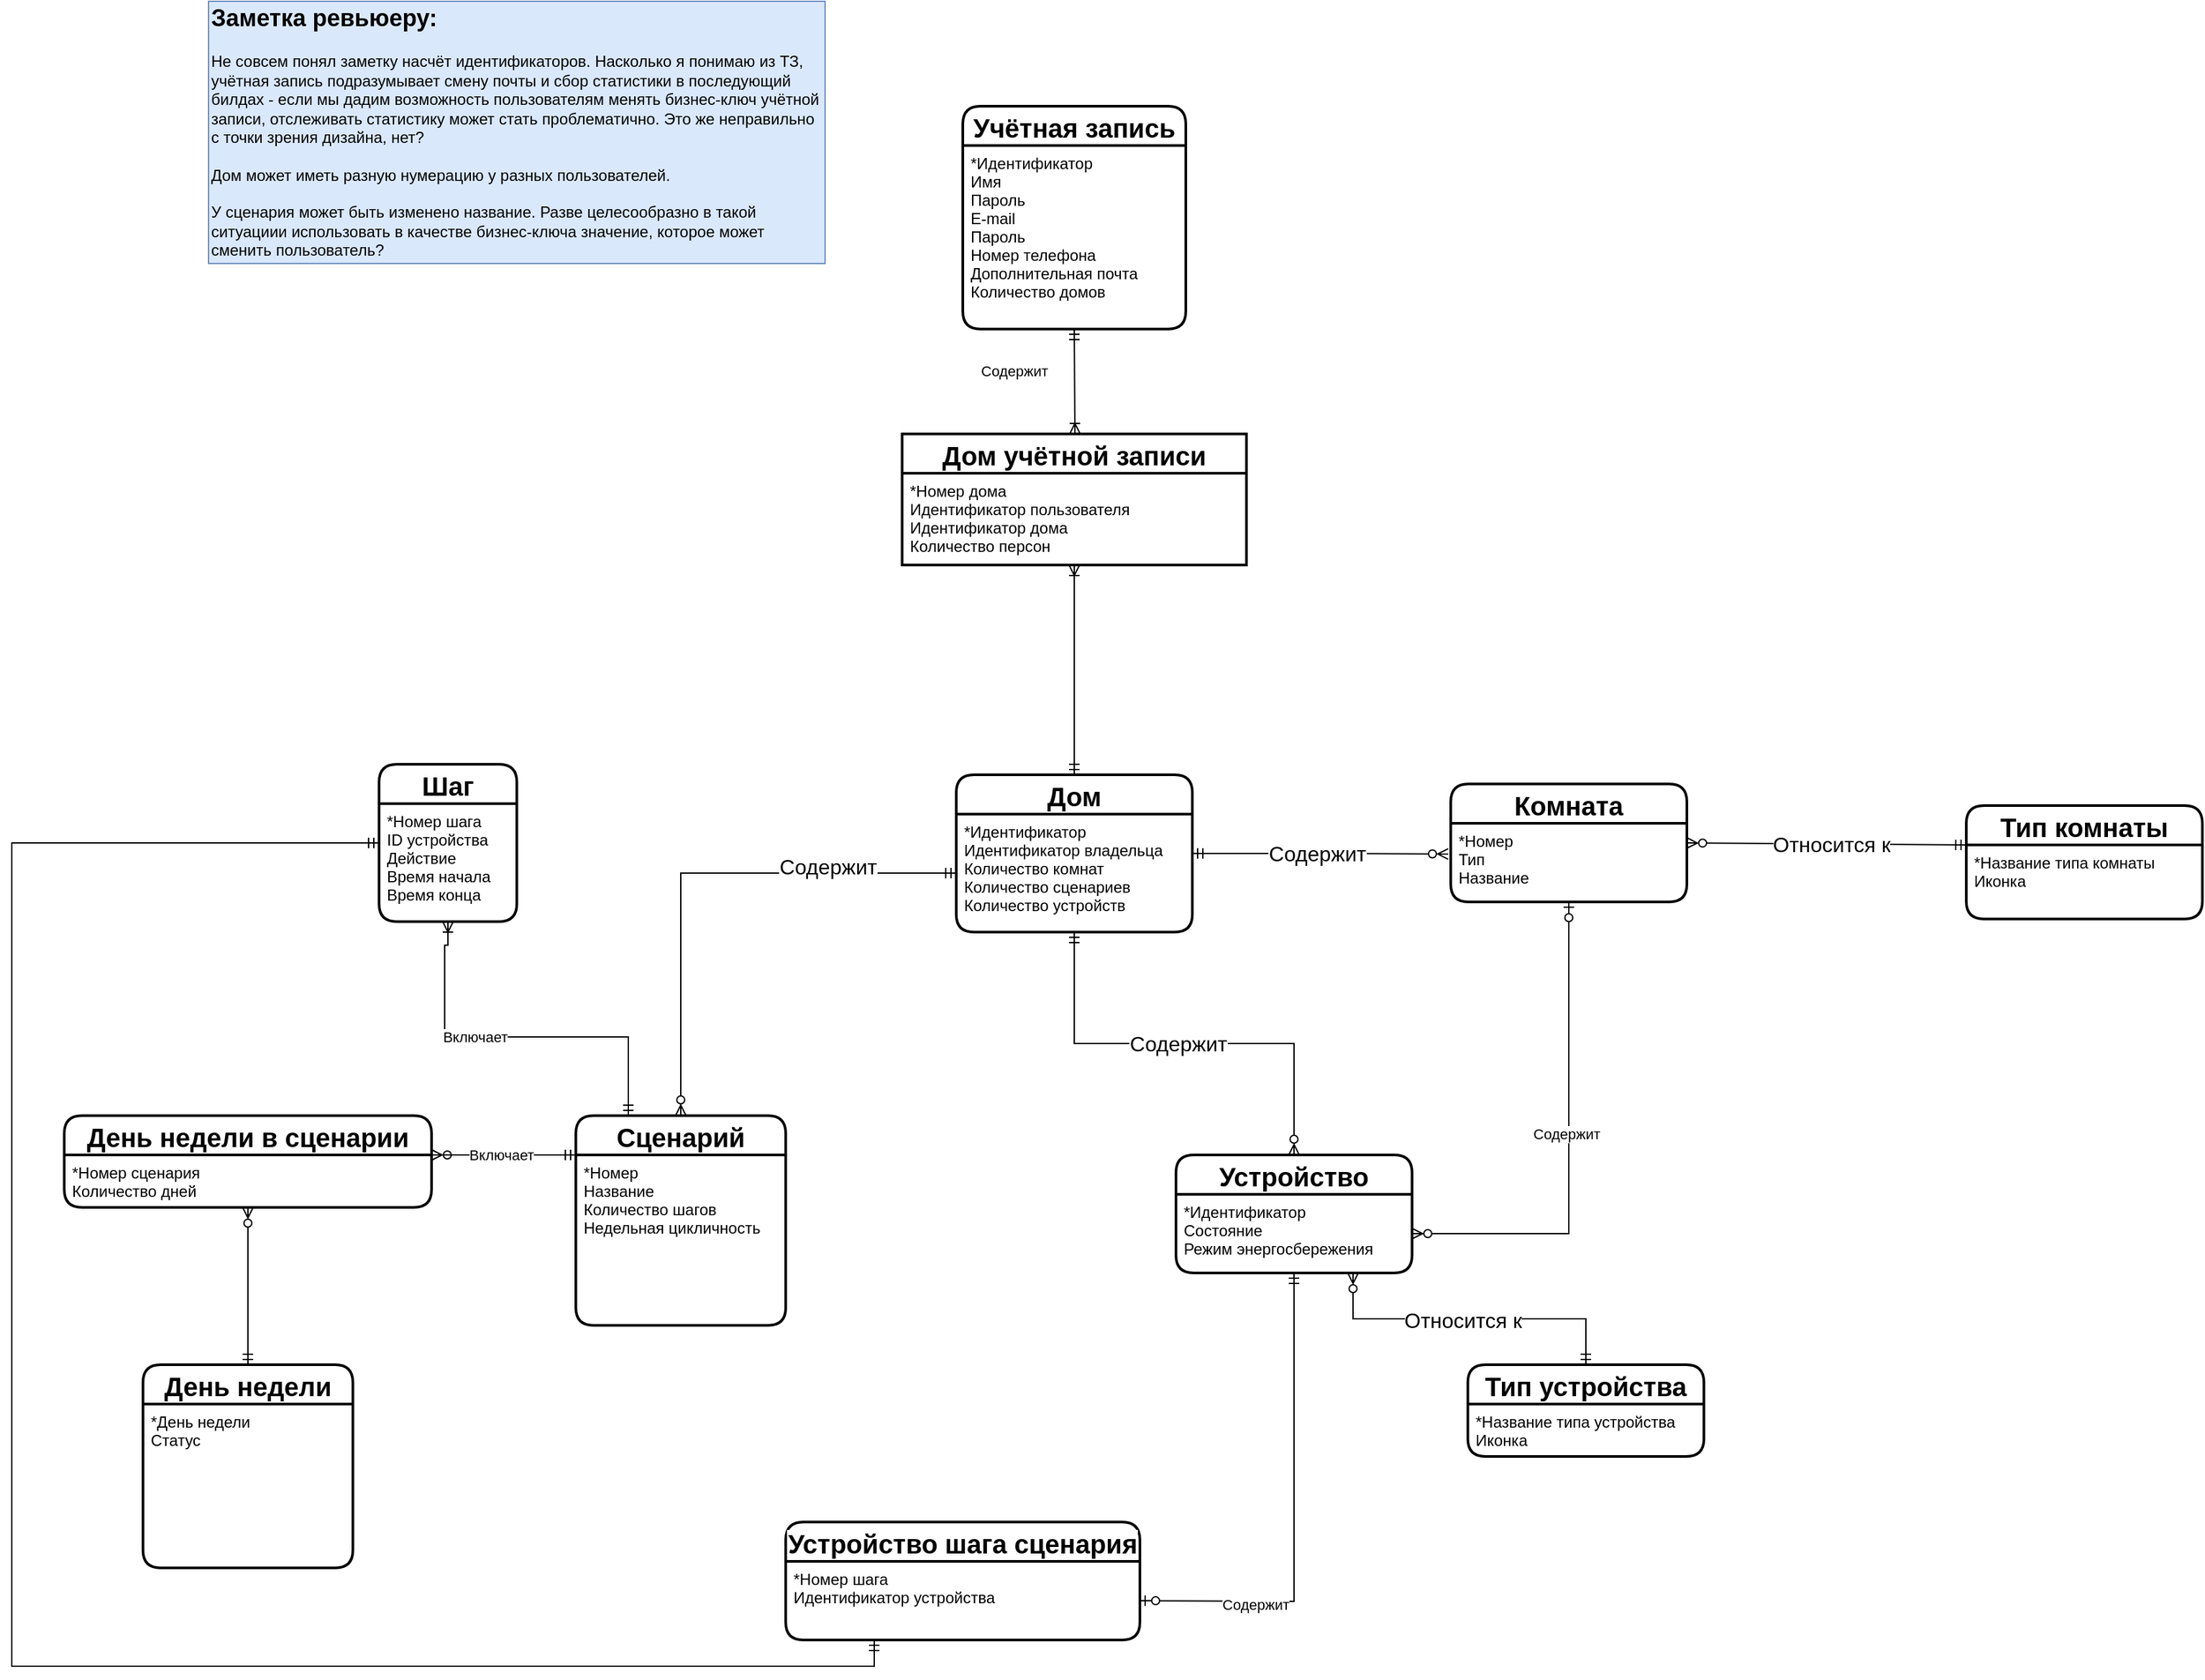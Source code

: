 <mxfile version="23.1.4" type="google">
  <diagram name="Page-1" id="H-HrJs9xHrs65SjQdgGx">
    <mxGraphModel grid="1" page="1" gridSize="10" guides="1" tooltips="1" connect="1" arrows="1" fold="1" pageScale="1" pageWidth="850" pageHeight="1100" math="0" shadow="0">
      <root>
        <mxCell id="0" />
        <mxCell id="1" parent="0" />
        <mxCell id="n_o8t8Jc74hdr1xdZDfT-11" style="rounded=0;orthogonalLoop=1;jettySize=auto;html=1;exitX=0.5;exitY=0;exitDx=0;exitDy=0;entryX=0.5;entryY=1;entryDx=0;entryDy=0;startArrow=ERmandOne;startFill=0;endArrow=ERoneToMany;endFill=0;" edge="1" parent="1" source="GUH3Nl0rNUsDqrYgOWZJ-2" target="n_o8t8Jc74hdr1xdZDfT-2">
          <mxGeometry relative="1" as="geometry" />
        </mxCell>
        <mxCell id="GUH3Nl0rNUsDqrYgOWZJ-2" value="Дом" style="swimlane;childLayout=stackLayout;horizontal=1;startSize=30;horizontalStack=0;rounded=1;fontSize=20;fontStyle=1;strokeWidth=2;resizeParent=0;resizeLast=1;shadow=0;dashed=0;align=center;labelBackgroundColor=#FFFFFF;labelBorderColor=none;" vertex="1" parent="1">
          <mxGeometry x="920" y="-740" width="180" height="120" as="geometry" />
        </mxCell>
        <mxCell id="GUH3Nl0rNUsDqrYgOWZJ-3" value="*Идентификатор&#xa;Идентификатор владельца&#xa;Количество комнат&#xa;Количество сценариев&#xa;Количество устройств&#xa;&#xa;" style="align=left;strokeColor=none;fillColor=none;spacingLeft=4;fontSize=12;verticalAlign=top;resizable=0;rotatable=0;part=1;labelBackgroundColor=#FFFFFF;labelBorderColor=none;" vertex="1" parent="GUH3Nl0rNUsDqrYgOWZJ-2">
          <mxGeometry y="30" width="180" height="90" as="geometry" />
        </mxCell>
        <mxCell id="GUH3Nl0rNUsDqrYgOWZJ-4" value="Учётная запись" style="swimlane;childLayout=stackLayout;horizontal=1;startSize=30;horizontalStack=0;rounded=1;fontSize=20;fontStyle=1;strokeWidth=2;resizeParent=0;resizeLast=1;shadow=0;dashed=0;align=center;labelBackgroundColor=#FFFFFF;labelBorderColor=none;" vertex="1" parent="1">
          <mxGeometry x="925" y="-1250" width="170" height="170" as="geometry" />
        </mxCell>
        <mxCell id="GUH3Nl0rNUsDqrYgOWZJ-5" value="*Идентификатор&#xa;Имя&#xa;Пароль&#xa;E-mail&#xa;Пароль&#xa;Номер телефона&#xa;Дополнительная почта&#xa;Количество домов&#xa;&#xa;&#xa;&#xa;" style="align=left;strokeColor=none;fillColor=none;spacingLeft=4;fontSize=12;verticalAlign=top;resizable=0;rotatable=0;part=1;labelBackgroundColor=#FFFFFF;labelBorderColor=none;" vertex="1" parent="GUH3Nl0rNUsDqrYgOWZJ-4">
          <mxGeometry y="30" width="170" height="140" as="geometry" />
        </mxCell>
        <mxCell id="GUH3Nl0rNUsDqrYgOWZJ-6" value="Устройство" style="swimlane;childLayout=stackLayout;horizontal=1;startSize=30;horizontalStack=0;rounded=1;fontSize=20;fontStyle=1;strokeWidth=2;resizeParent=0;resizeLast=1;shadow=0;dashed=0;align=center;labelBackgroundColor=#FFFFFF;labelBorderColor=none;" vertex="1" parent="1">
          <mxGeometry x="1087.5" y="-450" width="180" height="90" as="geometry" />
        </mxCell>
        <mxCell id="GUH3Nl0rNUsDqrYgOWZJ-7" value="*Идентификатор&#xa;Состояние&#xa;Режим энергосбережения&#xa;" style="align=left;strokeColor=none;fillColor=none;spacingLeft=4;fontSize=12;verticalAlign=top;resizable=0;rotatable=0;part=1;labelBackgroundColor=#FFFFFF;labelBorderColor=none;" vertex="1" parent="GUH3Nl0rNUsDqrYgOWZJ-6">
          <mxGeometry y="30" width="180" height="60" as="geometry" />
        </mxCell>
        <mxCell id="GUH3Nl0rNUsDqrYgOWZJ-8" value="Сценарий" style="swimlane;childLayout=stackLayout;horizontal=1;startSize=30;horizontalStack=0;rounded=1;fontSize=20;fontStyle=1;strokeWidth=2;resizeParent=0;resizeLast=1;shadow=0;dashed=0;align=center;labelBackgroundColor=#FFFFFF;labelBorderColor=none;" vertex="1" parent="1">
          <mxGeometry x="630" y="-480" width="160" height="160" as="geometry" />
        </mxCell>
        <mxCell id="GUH3Nl0rNUsDqrYgOWZJ-9" value="*Номер&#xa;Название&#xa;Количество шагов&#xa;Недельная цикличность&#xa;&#xa;" style="align=left;strokeColor=none;fillColor=none;spacingLeft=4;fontSize=12;verticalAlign=top;resizable=0;rotatable=0;part=1;labelBackgroundColor=#FFFFFF;labelBorderColor=none;" vertex="1" parent="GUH3Nl0rNUsDqrYgOWZJ-8">
          <mxGeometry y="30" width="160" height="130" as="geometry" />
        </mxCell>
        <mxCell id="GUH3Nl0rNUsDqrYgOWZJ-12" value="" style="edgeStyle=orthogonalEdgeStyle;fontSize=12;html=1;endArrow=ERoneToMany;startArrow=ERmandOne;rounded=0;exitX=0.5;exitY=1;exitDx=0;exitDy=0;startFill=0;endFill=0;" edge="1" parent="1" source="GUH3Nl0rNUsDqrYgOWZJ-5">
          <mxGeometry width="100" height="100" relative="1" as="geometry">
            <mxPoint x="1317.5" y="-270" as="sourcePoint" />
            <mxPoint x="1010.5" y="-1000" as="targetPoint" />
            <Array as="points">
              <mxPoint x="1010.5" y="-1080" />
              <mxPoint x="1010.5" y="-950" />
            </Array>
          </mxGeometry>
        </mxCell>
        <mxCell id="GUH3Nl0rNUsDqrYgOWZJ-13" value="Содержит" style="edgeLabel;html=1;align=center;verticalAlign=middle;resizable=0;points=[];" connectable="0" vertex="1" parent="GUH3Nl0rNUsDqrYgOWZJ-12">
          <mxGeometry x="-0.211" y="-1" relative="1" as="geometry">
            <mxPoint x="-46" as="offset" />
          </mxGeometry>
        </mxCell>
        <mxCell id="GUH3Nl0rNUsDqrYgOWZJ-14" value="" style="fontSize=12;html=1;endArrow=ERmandOne;startArrow=ERzeroToMany;rounded=0;exitX=0.5;exitY=0;exitDx=0;exitDy=0;entryX=0;entryY=0.5;entryDx=0;entryDy=0;edgeStyle=orthogonalEdgeStyle;startFill=0;endFill=0;" edge="1" parent="1" source="GUH3Nl0rNUsDqrYgOWZJ-8" target="GUH3Nl0rNUsDqrYgOWZJ-3">
          <mxGeometry width="100" height="100" relative="1" as="geometry">
            <mxPoint x="1860" y="-760" as="sourcePoint" />
            <mxPoint x="1960" y="-860" as="targetPoint" />
            <Array as="points">
              <mxPoint x="710" y="-665" />
            </Array>
          </mxGeometry>
        </mxCell>
        <mxCell id="GUH3Nl0rNUsDqrYgOWZJ-15" value="&lt;font style=&quot;font-size: 16px;&quot;&gt;Содержит&lt;/font&gt;" style="edgeLabel;html=1;align=center;verticalAlign=middle;resizable=0;points=[];" connectable="0" vertex="1" parent="GUH3Nl0rNUsDqrYgOWZJ-14">
          <mxGeometry x="0.12" y="-2" relative="1" as="geometry">
            <mxPoint x="76" y="-7" as="offset" />
          </mxGeometry>
        </mxCell>
        <mxCell id="GUH3Nl0rNUsDqrYgOWZJ-18" value="" style="edgeStyle=orthogonalEdgeStyle;fontSize=12;html=1;endArrow=ERzeroToMany;startArrow=ERmandOne;rounded=0;exitX=1;exitY=0.5;exitDx=0;exitDy=0;endFill=0;startFill=0;entryX=-0.011;entryY=0.391;entryDx=0;entryDy=0;entryPerimeter=0;" edge="1" parent="1" source="GUH3Nl0rNUsDqrYgOWZJ-2" target="GUH3Nl0rNUsDqrYgOWZJ-25">
          <mxGeometry width="100" height="100" relative="1" as="geometry">
            <mxPoint x="1290" y="-510" as="sourcePoint" />
            <mxPoint x="1240" y="-690" as="targetPoint" />
          </mxGeometry>
        </mxCell>
        <mxCell id="GUH3Nl0rNUsDqrYgOWZJ-19" value="&lt;font style=&quot;font-size: 16px;&quot;&gt;Содержит&lt;/font&gt;" style="edgeLabel;html=1;align=center;verticalAlign=middle;resizable=0;points=[];" connectable="0" vertex="1" parent="GUH3Nl0rNUsDqrYgOWZJ-18">
          <mxGeometry x="-0.027" relative="1" as="geometry">
            <mxPoint as="offset" />
          </mxGeometry>
        </mxCell>
        <mxCell id="GUH3Nl0rNUsDqrYgOWZJ-24" value="Комната" style="swimlane;childLayout=stackLayout;horizontal=1;startSize=30;horizontalStack=0;rounded=1;fontSize=20;fontStyle=1;strokeWidth=2;resizeParent=0;resizeLast=1;shadow=0;dashed=0;align=center;labelBackgroundColor=#FFFFFF;labelBorderColor=none;" vertex="1" parent="1">
          <mxGeometry x="1297" y="-733" width="180" height="90" as="geometry" />
        </mxCell>
        <mxCell id="GUH3Nl0rNUsDqrYgOWZJ-25" value="*Номер&#xa;Тип&#xa;Название&#xa;&#xa;&#xa;" style="align=left;strokeColor=none;fillColor=none;spacingLeft=4;fontSize=12;verticalAlign=top;resizable=0;rotatable=0;part=1;labelBackgroundColor=#FFFFFF;labelBorderColor=none;" vertex="1" parent="GUH3Nl0rNUsDqrYgOWZJ-24">
          <mxGeometry y="30" width="180" height="60" as="geometry" />
        </mxCell>
        <mxCell id="GUH3Nl0rNUsDqrYgOWZJ-26" value="" style="edgeStyle=orthogonalEdgeStyle;fontSize=12;html=1;endArrow=ERzeroToMany;startArrow=ERzeroToOne;rounded=0;exitX=0.5;exitY=1;exitDx=0;exitDy=0;entryX=1;entryY=0.5;entryDx=0;entryDy=0;startFill=0;" edge="1" parent="1" source="GUH3Nl0rNUsDqrYgOWZJ-24" target="GUH3Nl0rNUsDqrYgOWZJ-7">
          <mxGeometry width="100" height="100" relative="1" as="geometry">
            <mxPoint x="1340" y="-530" as="sourcePoint" />
            <mxPoint x="1250" y="-200" as="targetPoint" />
          </mxGeometry>
        </mxCell>
        <mxCell id="6En-O5fGzPHwnnjgvreN-5" value="Содержит" style="edgeLabel;html=1;align=center;verticalAlign=middle;resizable=0;points=[];" connectable="0" vertex="1" parent="GUH3Nl0rNUsDqrYgOWZJ-26">
          <mxGeometry x="-0.05" y="-2" relative="1" as="geometry">
            <mxPoint as="offset" />
          </mxGeometry>
        </mxCell>
        <mxCell id="GUH3Nl0rNUsDqrYgOWZJ-30" value="" style="edgeStyle=orthogonalEdgeStyle;fontSize=12;html=1;endArrow=ERzeroToMany;startArrow=ERmandOne;rounded=0;exitX=0.5;exitY=1;exitDx=0;exitDy=0;endFill=0;startFill=0;entryX=0.5;entryY=0;entryDx=0;entryDy=0;" edge="1" parent="1" source="GUH3Nl0rNUsDqrYgOWZJ-3" target="GUH3Nl0rNUsDqrYgOWZJ-6">
          <mxGeometry width="100" height="100" relative="1" as="geometry">
            <mxPoint x="1000" y="-533" as="sourcePoint" />
            <mxPoint x="1155" y="-530" as="targetPoint" />
          </mxGeometry>
        </mxCell>
        <mxCell id="GUH3Nl0rNUsDqrYgOWZJ-31" value="&lt;font style=&quot;font-size: 16px;&quot;&gt;Содержит&lt;/font&gt;" style="edgeLabel;html=1;align=center;verticalAlign=middle;resizable=0;points=[];" connectable="0" vertex="1" parent="GUH3Nl0rNUsDqrYgOWZJ-30">
          <mxGeometry x="-0.027" relative="1" as="geometry">
            <mxPoint as="offset" />
          </mxGeometry>
        </mxCell>
        <mxCell id="GUH3Nl0rNUsDqrYgOWZJ-33" value="Устройство шага сценария" style="swimlane;childLayout=stackLayout;horizontal=1;startSize=30;horizontalStack=0;rounded=1;fontSize=20;fontStyle=1;strokeWidth=2;resizeParent=0;resizeLast=1;shadow=0;dashed=0;align=center;labelBackgroundColor=#FFFFFF;labelBorderColor=none;" vertex="1" parent="1">
          <mxGeometry x="790" y="-170" width="270" height="90" as="geometry" />
        </mxCell>
        <mxCell id="6En-O5fGzPHwnnjgvreN-7" value="*Номер шага&#xa;Идентификатор устройства&#xa;" style="align=left;strokeColor=none;fillColor=none;spacingLeft=4;fontSize=12;verticalAlign=top;resizable=0;rotatable=0;part=1;labelBackgroundColor=#FFFFFF;labelBorderColor=none;" vertex="1" parent="GUH3Nl0rNUsDqrYgOWZJ-33">
          <mxGeometry y="30" width="270" height="60" as="geometry" />
        </mxCell>
        <mxCell id="GUH3Nl0rNUsDqrYgOWZJ-37" style="edgeStyle=orthogonalEdgeStyle;rounded=0;orthogonalLoop=1;jettySize=auto;html=1;exitX=1;exitY=0.5;exitDx=0;exitDy=0;entryX=0.5;entryY=1;entryDx=0;entryDy=0;endArrow=ERmandOne;endFill=0;startArrow=ERzeroToOne;startFill=0;" edge="1" parent="1" target="GUH3Nl0rNUsDqrYgOWZJ-7">
          <mxGeometry relative="1" as="geometry">
            <mxPoint x="1060" y="-110" as="sourcePoint" />
          </mxGeometry>
        </mxCell>
        <mxCell id="6En-O5fGzPHwnnjgvreN-4" value="Содержит" style="edgeLabel;html=1;align=center;verticalAlign=middle;resizable=0;points=[];" connectable="0" vertex="1" parent="GUH3Nl0rNUsDqrYgOWZJ-37">
          <mxGeometry x="-0.522" y="-2" relative="1" as="geometry">
            <mxPoint as="offset" />
          </mxGeometry>
        </mxCell>
        <mxCell id="n_o8t8Jc74hdr1xdZDfT-22" style="edgeStyle=orthogonalEdgeStyle;rounded=0;orthogonalLoop=1;jettySize=auto;html=1;exitX=0.5;exitY=0;exitDx=0;exitDy=0;entryX=0.5;entryY=1;entryDx=0;entryDy=0;startArrow=ERmandOne;startFill=0;endArrow=ERzeroToMany;endFill=0;" edge="1" parent="1" source="GUH3Nl0rNUsDqrYgOWZJ-38" target="n_o8t8Jc74hdr1xdZDfT-18">
          <mxGeometry relative="1" as="geometry" />
        </mxCell>
        <mxCell id="GUH3Nl0rNUsDqrYgOWZJ-38" value="День недели" style="swimlane;childLayout=stackLayout;horizontal=1;startSize=30;horizontalStack=0;rounded=1;fontSize=20;fontStyle=1;strokeWidth=2;resizeParent=0;resizeLast=1;shadow=0;dashed=0;align=center;labelBackgroundColor=#FFFFFF;labelBorderColor=none;" vertex="1" parent="1">
          <mxGeometry x="300" y="-290" width="160" height="155" as="geometry" />
        </mxCell>
        <mxCell id="GUH3Nl0rNUsDqrYgOWZJ-39" value="*День недели&#xa;Статус" style="align=left;strokeColor=none;fillColor=none;spacingLeft=4;fontSize=12;verticalAlign=top;resizable=0;rotatable=0;part=1;labelBackgroundColor=#FFFFFF;labelBorderColor=none;" vertex="1" parent="GUH3Nl0rNUsDqrYgOWZJ-38">
          <mxGeometry y="30" width="160" height="125" as="geometry" />
        </mxCell>
        <mxCell id="GUH3Nl0rNUsDqrYgOWZJ-41" style="edgeStyle=orthogonalEdgeStyle;rounded=0;orthogonalLoop=1;jettySize=auto;html=1;exitX=0;exitY=0;exitDx=0;exitDy=0;entryX=1;entryY=0;entryDx=0;entryDy=0;startArrow=ERmandOne;startFill=0;endArrow=ERzeroToMany;endFill=0;" edge="1" parent="1" source="GUH3Nl0rNUsDqrYgOWZJ-9" target="n_o8t8Jc74hdr1xdZDfT-18">
          <mxGeometry relative="1" as="geometry">
            <Array as="points">
              <mxPoint x="529" y="-450" />
            </Array>
          </mxGeometry>
        </mxCell>
        <mxCell id="GUH3Nl0rNUsDqrYgOWZJ-42" value="Включает" style="edgeLabel;html=1;align=center;verticalAlign=middle;resizable=0;points=[];" connectable="0" vertex="1" parent="GUH3Nl0rNUsDqrYgOWZJ-41">
          <mxGeometry x="0.33" y="3" relative="1" as="geometry">
            <mxPoint x="16" y="-3" as="offset" />
          </mxGeometry>
        </mxCell>
        <mxCell id="n_o8t8Jc74hdr1xdZDfT-1" value="Дом учётной записи" style="swimlane;childLayout=stackLayout;horizontal=1;startSize=30;horizontalStack=0;rounded=1;fontSize=20;fontStyle=1;strokeWidth=2;resizeParent=0;resizeLast=1;shadow=0;dashed=0;align=center;labelBackgroundColor=#FFFFFF;labelBorderColor=none;arcSize=0;" vertex="1" parent="1">
          <mxGeometry x="878.75" y="-1000" width="262.5" height="100" as="geometry" />
        </mxCell>
        <mxCell id="n_o8t8Jc74hdr1xdZDfT-2" value="*Номер дома&#xa;Идентификатор пользователя&#xa;Идентификатор дома&#xa;Количество персон&#xa;&#xa;" style="align=left;strokeColor=none;fillColor=none;spacingLeft=4;fontSize=12;verticalAlign=top;resizable=0;rotatable=0;part=1;labelBackgroundColor=#FFFFFF;labelBorderColor=none;" vertex="1" parent="n_o8t8Jc74hdr1xdZDfT-1">
          <mxGeometry y="30" width="262.5" height="70" as="geometry" />
        </mxCell>
        <mxCell id="n_o8t8Jc74hdr1xdZDfT-4" value="&lt;div align=&quot;left&quot;&gt;&lt;b&gt;&lt;font style=&quot;font-size: 18px;&quot;&gt;Заметка ревьюеру:&lt;/font&gt;&lt;/b&gt;&lt;/div&gt;&lt;div align=&quot;left&quot;&gt;&lt;br&gt;&lt;/div&gt;&lt;div align=&quot;left&quot;&gt;Не совсем понял заметку насчёт идентификаторов. Насколько я понимаю из ТЗ, учётная запись подразумывает смену почты и сбор статистики в последующий билдах - если мы дадим возможность пользователям менять бизнес-ключ учётной записи, отслеживать статистику может стать проблематично. Это же неправильно с точки зрения дизайна, нет?&lt;/div&gt;&lt;div align=&quot;left&quot;&gt;&lt;br&gt;&lt;/div&gt;&lt;div align=&quot;left&quot;&gt;Дом может иметь разную нумерацию у разных пользователей.&lt;/div&gt;&lt;div align=&quot;left&quot;&gt;&lt;br&gt;&lt;/div&gt;&lt;div align=&quot;left&quot;&gt;У сценария может быть изменено название. Разве целесообразно в такой ситуациии использовать в качестве бизнес-ключа значение, которое может сменить пользователь? &lt;br&gt;&lt;/div&gt;" style="rounded=0;whiteSpace=wrap;html=1;align=left;fillColor=#dae8fc;strokeColor=#6c8ebf;" vertex="1" parent="1">
          <mxGeometry x="350" y="-1330" width="470" height="200" as="geometry" />
        </mxCell>
        <mxCell id="n_o8t8Jc74hdr1xdZDfT-5" value="Тип комнаты" style="swimlane;childLayout=stackLayout;horizontal=1;startSize=30;horizontalStack=0;rounded=1;fontSize=20;fontStyle=1;strokeWidth=2;resizeParent=0;resizeLast=1;shadow=0;dashed=0;align=center;labelBackgroundColor=#FFFFFF;labelBorderColor=none;" vertex="1" parent="1">
          <mxGeometry x="1690" y="-716.5" width="180" height="86.5" as="geometry" />
        </mxCell>
        <mxCell id="n_o8t8Jc74hdr1xdZDfT-6" value="*Название типа комнаты&#xa;Иконка&#xa;" style="align=left;strokeColor=none;fillColor=none;spacingLeft=4;fontSize=12;verticalAlign=top;resizable=0;rotatable=0;part=1;labelBackgroundColor=#FFFFFF;labelBorderColor=none;" vertex="1" parent="n_o8t8Jc74hdr1xdZDfT-5">
          <mxGeometry y="30" width="180" height="56.5" as="geometry" />
        </mxCell>
        <mxCell id="n_o8t8Jc74hdr1xdZDfT-7" value="Тип устройства" style="swimlane;childLayout=stackLayout;horizontal=1;startSize=30;horizontalStack=0;rounded=1;fontSize=20;fontStyle=1;strokeWidth=2;resizeParent=0;resizeLast=1;shadow=0;dashed=0;align=center;labelBackgroundColor=#FFFFFF;labelBorderColor=none;" vertex="1" parent="1">
          <mxGeometry x="1310" y="-290" width="180" height="70" as="geometry" />
        </mxCell>
        <mxCell id="n_o8t8Jc74hdr1xdZDfT-8" value="*Название типа устройства&#xa;Иконка&#xa;" style="align=left;strokeColor=none;fillColor=none;spacingLeft=4;fontSize=12;verticalAlign=top;resizable=0;rotatable=0;part=1;labelBackgroundColor=#FFFFFF;labelBorderColor=none;" vertex="1" parent="n_o8t8Jc74hdr1xdZDfT-7">
          <mxGeometry y="30" width="180" height="40" as="geometry" />
        </mxCell>
        <mxCell id="n_o8t8Jc74hdr1xdZDfT-9" value="" style="fontSize=12;html=1;endArrow=ERzeroToMany;startArrow=ERmandOne;rounded=0;exitX=0;exitY=0;exitDx=0;exitDy=0;endFill=0;startFill=0;entryX=1;entryY=0.25;entryDx=0;entryDy=0;" edge="1" parent="1" source="n_o8t8Jc74hdr1xdZDfT-6" target="GUH3Nl0rNUsDqrYgOWZJ-25">
          <mxGeometry width="100" height="100" relative="1" as="geometry">
            <mxPoint x="1500" y="-530" as="sourcePoint" />
            <mxPoint x="1707" y="-530" as="targetPoint" />
          </mxGeometry>
        </mxCell>
        <mxCell id="n_o8t8Jc74hdr1xdZDfT-10" value="&lt;font style=&quot;font-size: 16px;&quot;&gt;Относится к&lt;br&gt;&lt;/font&gt;" style="edgeLabel;html=1;align=center;verticalAlign=middle;resizable=0;points=[];" connectable="0" vertex="1" parent="n_o8t8Jc74hdr1xdZDfT-9">
          <mxGeometry x="-0.027" relative="1" as="geometry">
            <mxPoint as="offset" />
          </mxGeometry>
        </mxCell>
        <mxCell id="n_o8t8Jc74hdr1xdZDfT-12" style="edgeStyle=orthogonalEdgeStyle;rounded=0;orthogonalLoop=1;jettySize=auto;html=1;exitX=0.75;exitY=1;exitDx=0;exitDy=0;entryX=0.5;entryY=0;entryDx=0;entryDy=0;startArrow=ERzeroToMany;startFill=0;endArrow=ERmandOne;endFill=0;" edge="1" parent="1" source="GUH3Nl0rNUsDqrYgOWZJ-7" target="n_o8t8Jc74hdr1xdZDfT-7">
          <mxGeometry relative="1" as="geometry" />
        </mxCell>
        <mxCell id="n_o8t8Jc74hdr1xdZDfT-14" value="&lt;font style=&quot;font-size: 16px;&quot;&gt;Относится к&lt;/font&gt;" style="edgeLabel;html=1;align=center;verticalAlign=middle;resizable=0;points=[];" connectable="0" vertex="1" parent="n_o8t8Jc74hdr1xdZDfT-12">
          <mxGeometry x="-0.034" y="-1" relative="1" as="geometry">
            <mxPoint x="-1" as="offset" />
          </mxGeometry>
        </mxCell>
        <mxCell id="n_o8t8Jc74hdr1xdZDfT-17" value="День недели в сценарии" style="swimlane;childLayout=stackLayout;horizontal=1;startSize=30;horizontalStack=0;rounded=1;fontSize=20;fontStyle=1;strokeWidth=2;resizeParent=0;resizeLast=1;shadow=0;dashed=0;align=center;labelBackgroundColor=#FFFFFF;labelBorderColor=none;" vertex="1" parent="1">
          <mxGeometry x="240" y="-480" width="280" height="70" as="geometry" />
        </mxCell>
        <mxCell id="n_o8t8Jc74hdr1xdZDfT-18" value="*Номер сценария&#xa;Количество дней&#xa;" style="align=left;strokeColor=none;fillColor=none;spacingLeft=4;fontSize=12;verticalAlign=top;resizable=0;rotatable=0;part=1;labelBackgroundColor=#FFFFFF;labelBorderColor=none;" vertex="1" parent="n_o8t8Jc74hdr1xdZDfT-17">
          <mxGeometry y="30" width="280" height="40" as="geometry" />
        </mxCell>
        <mxCell id="BKRfu_Vm5AVGCd6txr5P-1" value="Шаг" style="swimlane;childLayout=stackLayout;horizontal=1;startSize=30;horizontalStack=0;rounded=1;fontSize=20;fontStyle=1;strokeWidth=2;resizeParent=0;resizeLast=1;shadow=0;dashed=0;align=center;labelBackgroundColor=#FFFFFF;labelBorderColor=none;" vertex="1" parent="1">
          <mxGeometry x="480" y="-748" width="105" height="120" as="geometry" />
        </mxCell>
        <mxCell id="BKRfu_Vm5AVGCd6txr5P-2" value="*Номер шага&#xa;ID устройства&#xa;Действие&#xa;Время начала&#xa;Время конца&#xa;" style="align=left;strokeColor=none;fillColor=none;spacingLeft=4;fontSize=12;verticalAlign=top;resizable=0;rotatable=0;part=1;labelBackgroundColor=#FFFFFF;labelBorderColor=none;" vertex="1" parent="BKRfu_Vm5AVGCd6txr5P-1">
          <mxGeometry y="30" width="105" height="90" as="geometry" />
        </mxCell>
        <mxCell id="BKRfu_Vm5AVGCd6txr5P-3" style="edgeStyle=orthogonalEdgeStyle;rounded=0;orthogonalLoop=1;jettySize=auto;html=1;exitX=0.25;exitY=0;exitDx=0;exitDy=0;startArrow=ERmandOne;startFill=0;endArrow=ERoneToMany;endFill=0;entryX=0.5;entryY=1;entryDx=0;entryDy=0;" edge="1" parent="1" source="GUH3Nl0rNUsDqrYgOWZJ-8" target="BKRfu_Vm5AVGCd6txr5P-2">
          <mxGeometry relative="1" as="geometry">
            <Array as="points">
              <mxPoint x="670" y="-540" />
              <mxPoint x="530" y="-540" />
              <mxPoint x="530" y="-610" />
            </Array>
            <mxPoint x="650" y="-540" as="sourcePoint" />
            <mxPoint x="530" y="-580" as="targetPoint" />
          </mxGeometry>
        </mxCell>
        <mxCell id="BKRfu_Vm5AVGCd6txr5P-4" value="Включает" style="edgeLabel;html=1;align=center;verticalAlign=middle;resizable=0;points=[];" connectable="0" vertex="1" parent="BKRfu_Vm5AVGCd6txr5P-3">
          <mxGeometry x="0.33" y="3" relative="1" as="geometry">
            <mxPoint x="16" y="-3" as="offset" />
          </mxGeometry>
        </mxCell>
        <mxCell id="6En-O5fGzPHwnnjgvreN-6" style="edgeStyle=orthogonalEdgeStyle;rounded=0;orthogonalLoop=1;jettySize=auto;html=1;exitX=0.25;exitY=1;exitDx=0;exitDy=0;entryX=0;entryY=0.5;entryDx=0;entryDy=0;startArrow=ERmandOne;startFill=0;endArrow=ERmandOne;endFill=0;" edge="1" parent="1" target="BKRfu_Vm5AVGCd6txr5P-1">
          <mxGeometry relative="1" as="geometry">
            <mxPoint x="857.5" y="-80" as="sourcePoint" />
            <Array as="points">
              <mxPoint x="857" y="-60" />
              <mxPoint x="200" y="-60" />
              <mxPoint x="200" y="-688" />
            </Array>
          </mxGeometry>
        </mxCell>
      </root>
    </mxGraphModel>
  </diagram>
</mxfile>
